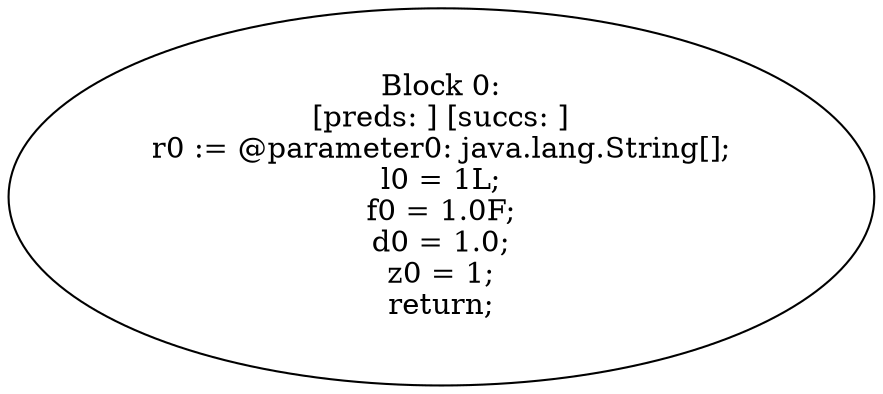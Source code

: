 digraph "unitGraph" {
    "Block 0:
[preds: ] [succs: ]
r0 := @parameter0: java.lang.String[];
l0 = 1L;
f0 = 1.0F;
d0 = 1.0;
z0 = 1;
return;
"
}
